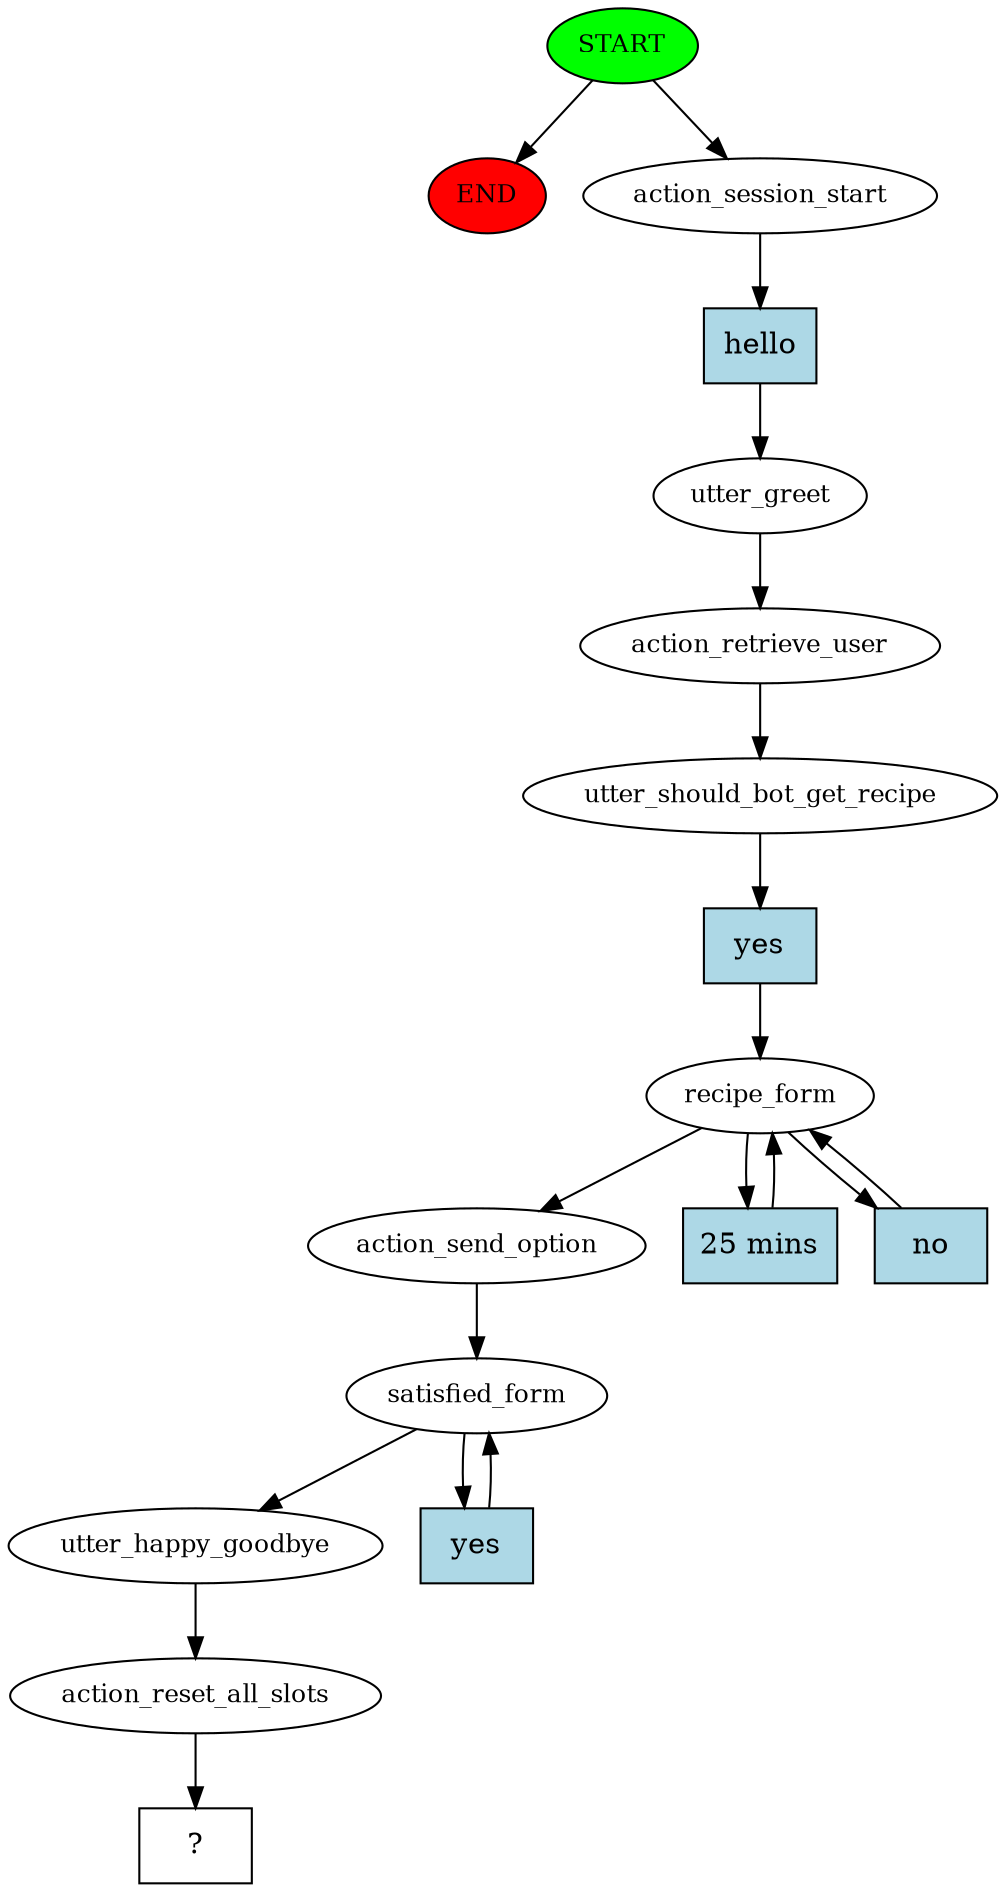 digraph  {
0 [class="start active", fillcolor=green, fontsize=12, label=START, style=filled];
"-1" [class=end, fillcolor=red, fontsize=12, label=END, style=filled];
1 [class=active, fontsize=12, label=action_session_start];
2 [class=active, fontsize=12, label=utter_greet];
3 [class=active, fontsize=12, label=action_retrieve_user];
4 [class=active, fontsize=12, label=utter_should_bot_get_recipe];
5 [class=active, fontsize=12, label=recipe_form];
9 [class=active, fontsize=12, label=action_send_option];
10 [class=active, fontsize=12, label=satisfied_form];
12 [class=active, fontsize=12, label=utter_happy_goodbye];
13 [class=active, fontsize=12, label=action_reset_all_slots];
14 [class="intent dashed active", label="  ?  ", shape=rect];
15 [class="intent active", fillcolor=lightblue, label=hello, shape=rect, style=filled];
16 [class="intent active", fillcolor=lightblue, label=yes, shape=rect, style=filled];
17 [class="intent active", fillcolor=lightblue, label="25 mins", shape=rect, style=filled];
18 [class="intent active", fillcolor=lightblue, label=no, shape=rect, style=filled];
19 [class="intent active", fillcolor=lightblue, label=yes, shape=rect, style=filled];
0 -> "-1"  [class="", key=NONE, label=""];
0 -> 1  [class=active, key=NONE, label=""];
1 -> 15  [class=active, key=0];
2 -> 3  [class=active, key=NONE, label=""];
3 -> 4  [class=active, key=NONE, label=""];
4 -> 16  [class=active, key=0];
5 -> 9  [class=active, key=NONE, label=""];
5 -> 17  [class=active, key=0];
5 -> 18  [class=active, key=0];
9 -> 10  [class=active, key=NONE, label=""];
10 -> 12  [class=active, key=NONE, label=""];
10 -> 19  [class=active, key=0];
12 -> 13  [class=active, key=NONE, label=""];
13 -> 14  [class=active, key=NONE, label=""];
15 -> 2  [class=active, key=0];
16 -> 5  [class=active, key=0];
17 -> 5  [class=active, key=0];
18 -> 5  [class=active, key=0];
19 -> 10  [class=active, key=0];
}
